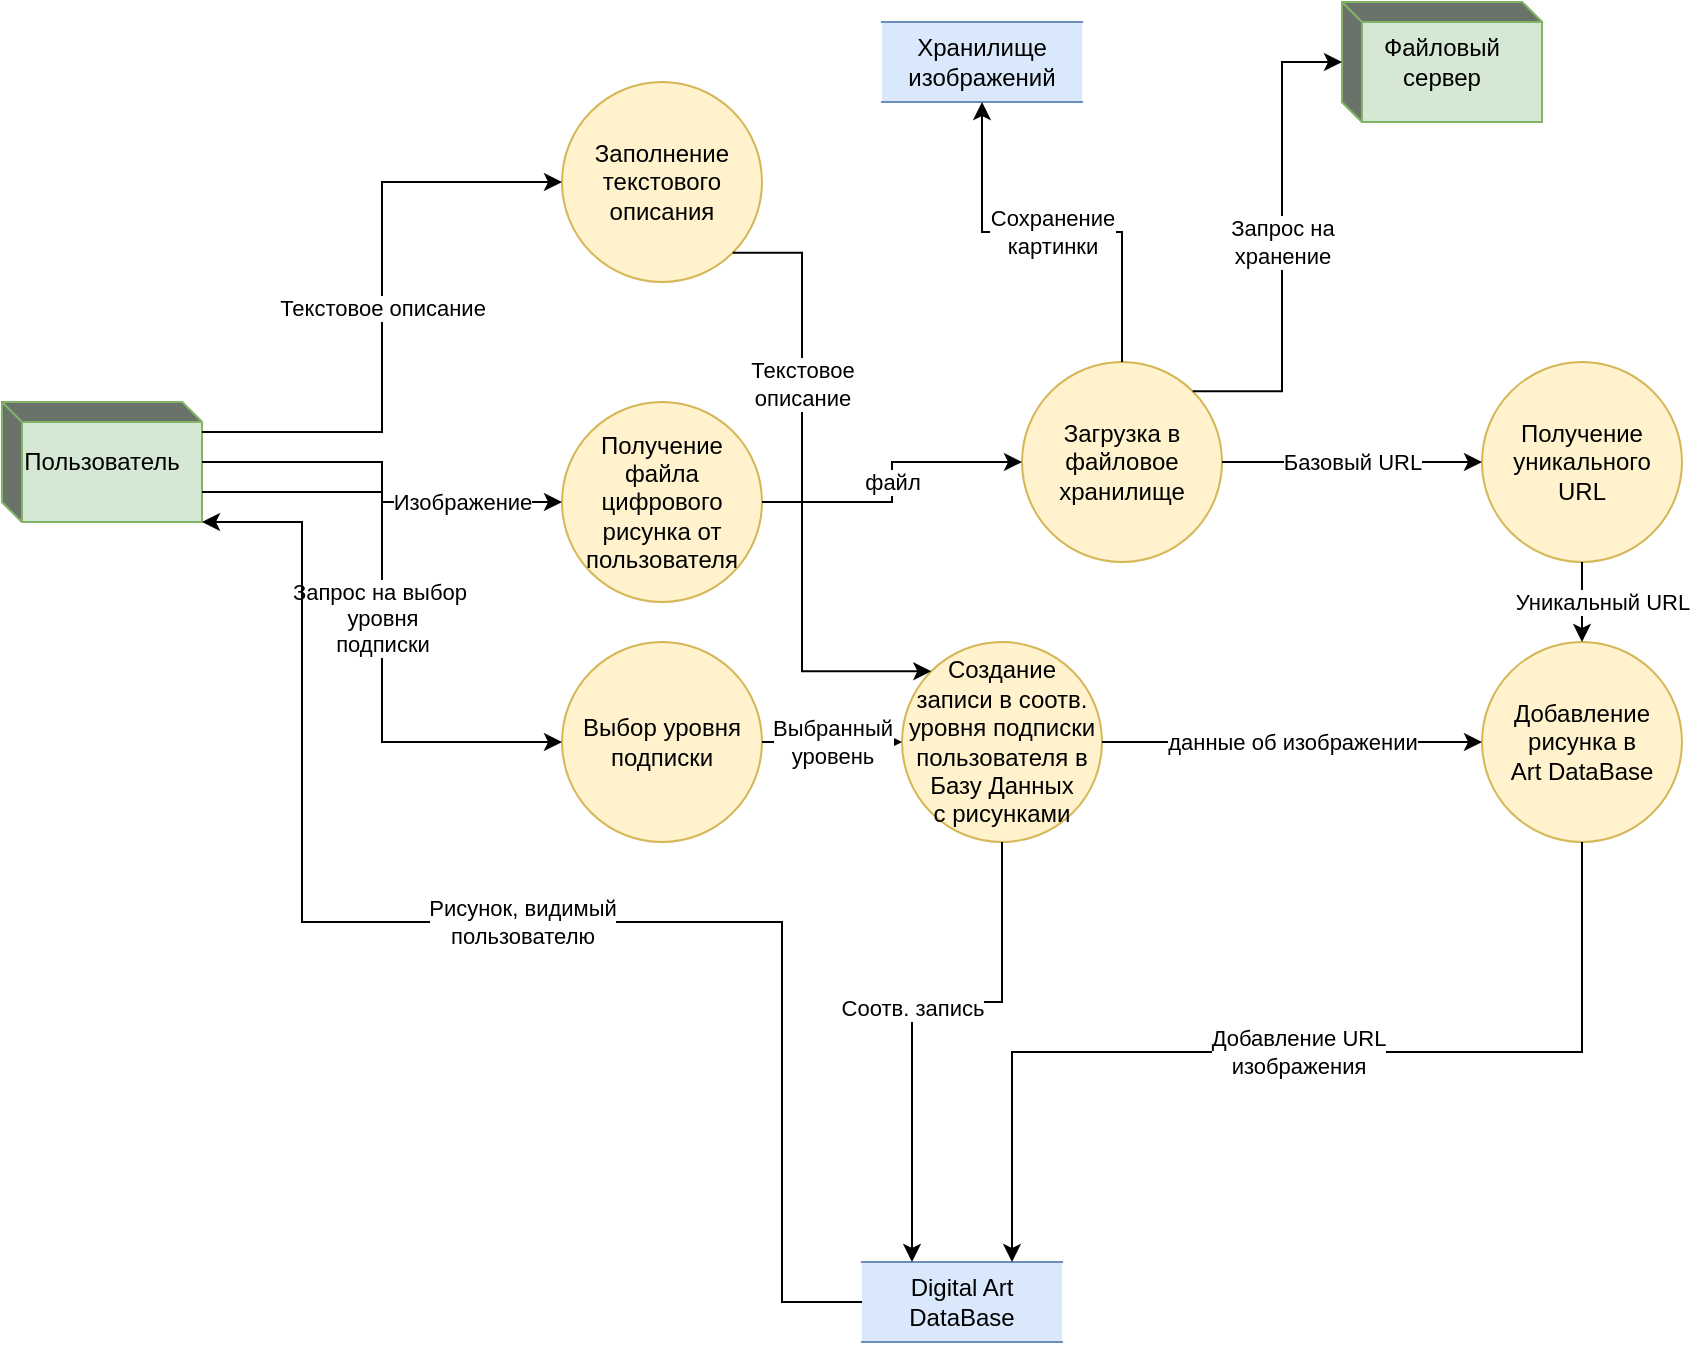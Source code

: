 <mxfile version="27.0.4">
  <diagram id="imageUploadProcess" name="DFD Создание арта">
    <mxGraphModel dx="1465" dy="858" grid="1" gridSize="10" guides="1" tooltips="1" connect="1" arrows="1" fold="1" page="1" pageScale="1" pageWidth="1169" pageHeight="827" math="0" shadow="0">
      <root>
        <mxCell id="0" />
        <mxCell id="1" parent="0" />
        <mxCell id="2" value="Пользователь" style="html=1;dashed=0;whiteSpace=wrap;shape=mxgraph.dfd.externalEntity;fillColor=#d5e8d4;strokeColor=#82b366;" parent="1" vertex="1">
          <mxGeometry x="140" y="270" width="100" height="60" as="geometry" />
        </mxCell>
        <mxCell id="3" value="Файловый&#xa;сервер" style="html=1;dashed=0;whiteSpace=wrap;shape=mxgraph.dfd.externalEntity;fillColor=#d5e8d4;strokeColor=#82b366;" parent="1" vertex="1">
          <mxGeometry x="810" y="70" width="100" height="60" as="geometry" />
        </mxCell>
        <mxCell id="4" value="&lt;div&gt;&lt;span style=&quot;background-color: transparent;&quot;&gt;Заполнение&lt;/span&gt;&lt;/div&gt;текстового&lt;br&gt;описания" style="ellipse;whiteSpace=wrap;html=1;aspect=fixed;fillColor=#fff2cc;strokeColor=#d6b656;" parent="1" vertex="1">
          <mxGeometry x="420" y="110" width="100" height="100" as="geometry" />
        </mxCell>
        <mxCell id="5" value="Получение&lt;br&gt;файла цифрового рисунка от пользователя" style="ellipse;whiteSpace=wrap;html=1;aspect=fixed;fillColor=#fff2cc;strokeColor=#d6b656;" parent="1" vertex="1">
          <mxGeometry x="420" y="270" width="100" height="100" as="geometry" />
        </mxCell>
        <mxCell id="6" value="Загрузка в&lt;br&gt;файловое&lt;br&gt;хранилище" style="ellipse;whiteSpace=wrap;html=1;aspect=fixed;fillColor=#fff2cc;strokeColor=#d6b656;" parent="1" vertex="1">
          <mxGeometry x="650" y="250" width="100" height="100" as="geometry" />
        </mxCell>
        <mxCell id="7" value="Получение&lt;br&gt;уникального&lt;br&gt;URL" style="ellipse;whiteSpace=wrap;html=1;aspect=fixed;fillColor=#fff2cc;strokeColor=#d6b656;" parent="1" vertex="1">
          <mxGeometry x="880" y="250" width="100" height="100" as="geometry" />
        </mxCell>
        <mxCell id="8" value="Выбор уровня&lt;br&gt;подписки" style="ellipse;whiteSpace=wrap;html=1;aspect=fixed;fillColor=#fff2cc;strokeColor=#d6b656;" parent="1" vertex="1">
          <mxGeometry x="420" y="390" width="100" height="100" as="geometry" />
        </mxCell>
        <mxCell id="9" value="Создание&lt;br&gt;записи в соотв. уровня подписки пользователя в&lt;br&gt;Базу Данных&lt;div&gt;с рисунками&lt;/div&gt;" style="ellipse;whiteSpace=wrap;html=1;aspect=fixed;fillColor=#fff2cc;strokeColor=#d6b656;" parent="1" vertex="1">
          <mxGeometry x="590" y="390" width="100" height="100" as="geometry" />
        </mxCell>
        <mxCell id="10" value="Добавление&lt;br&gt;рисунка в&lt;br&gt;Art DataBase" style="ellipse;whiteSpace=wrap;html=1;aspect=fixed;fillColor=#fff2cc;strokeColor=#d6b656;" parent="1" vertex="1">
          <mxGeometry x="880" y="390" width="100" height="100" as="geometry" />
        </mxCell>
        <mxCell id="11" value="Хранилище изображений" style="html=1;dashed=0;whiteSpace=wrap;shape=partialRectangle;right=0;left=0;fillColor=#dae8fc;strokeColor=#6c8ebf;" parent="1" vertex="1">
          <mxGeometry x="580" y="80" width="100" height="40" as="geometry" />
        </mxCell>
        <mxCell id="12" value="Digital Art DataBase" style="html=1;dashed=0;whiteSpace=wrap;shape=partialRectangle;right=0;left=0;fillColor=#dae8fc;strokeColor=#6c8ebf;" parent="1" vertex="1">
          <mxGeometry x="570" y="700" width="100" height="40" as="geometry" />
        </mxCell>
        <mxCell id="13" value="Текстовое описание" style="edgeStyle=orthogonalEdgeStyle;rounded=0;orthogonalLoop=1;jettySize=auto;html=1;exitX=1;exitY=0.25;exitDx=0;exitDy=0;entryX=0;entryY=0.5;entryDx=0;entryDy=0;" parent="1" source="2" target="4" edge="1">
          <mxGeometry relative="1" as="geometry" />
        </mxCell>
        <mxCell id="14" value="Изображение" style="edgeStyle=orthogonalEdgeStyle;rounded=0;orthogonalLoop=1;jettySize=auto;html=1;exitX=1;exitY=0.5;exitDx=0;exitDy=0;entryX=0;entryY=0.5;entryDx=0;entryDy=0;" parent="1" source="2" target="5" edge="1">
          <mxGeometry x="0.5" relative="1" as="geometry">
            <mxPoint as="offset" />
          </mxGeometry>
        </mxCell>
        <mxCell id="15" value="Запрос на выбор&amp;nbsp;&lt;div&gt;уровня&lt;div&gt;подписки&lt;/div&gt;&lt;/div&gt;" style="edgeStyle=orthogonalEdgeStyle;rounded=0;orthogonalLoop=1;jettySize=auto;html=1;exitX=1;exitY=0.75;exitDx=0;exitDy=0;entryX=0;entryY=0.5;entryDx=0;entryDy=0;" parent="1" source="2" target="8" edge="1">
          <mxGeometry relative="1" as="geometry" />
        </mxCell>
        <mxCell id="16" value="файл" style="edgeStyle=orthogonalEdgeStyle;rounded=0;orthogonalLoop=1;jettySize=auto;html=1;exitX=1;exitY=0.5;exitDx=0;exitDy=0;entryX=0;entryY=0.5;entryDx=0;entryDy=0;" parent="1" source="5" target="6" edge="1">
          <mxGeometry relative="1" as="geometry" />
        </mxCell>
        <mxCell id="17" value="Сохранение&#xa;картинки" style="edgeStyle=orthogonalEdgeStyle;rounded=0;orthogonalLoop=1;jettySize=auto;html=1;exitX=0.5;exitY=0;exitDx=0;exitDy=0;entryX=0.5;entryY=1;entryDx=0;entryDy=0;" parent="1" source="6" target="11" edge="1">
          <mxGeometry relative="1" as="geometry" />
        </mxCell>
        <mxCell id="18" value="Запрос на&#xa;хранение" style="edgeStyle=orthogonalEdgeStyle;rounded=0;orthogonalLoop=1;jettySize=auto;html=1;exitX=1;exitY=0;exitDx=0;exitDy=0;entryX=0;entryY=0.5;entryDx=0;entryDy=0;" parent="1" source="6" target="3" edge="1">
          <mxGeometry relative="1" as="geometry" />
        </mxCell>
        <mxCell id="19" value="Базовый URL" style="edgeStyle=orthogonalEdgeStyle;rounded=0;orthogonalLoop=1;jettySize=auto;html=1;exitX=1;exitY=0.5;exitDx=0;exitDy=0;entryX=0;entryY=0.5;entryDx=0;entryDy=0;" parent="1" source="6" target="7" edge="1">
          <mxGeometry relative="1" as="geometry" />
        </mxCell>
        <mxCell id="20" value="Уникальный URL" style="edgeStyle=orthogonalEdgeStyle;rounded=0;orthogonalLoop=1;jettySize=auto;html=1;exitX=0.5;exitY=1;exitDx=0;exitDy=0;entryX=0.5;entryY=0;entryDx=0;entryDy=0;" parent="1" source="7" target="10" edge="1">
          <mxGeometry x="-0.001" y="10" relative="1" as="geometry">
            <Array as="points">
              <mxPoint x="930" y="390" />
              <mxPoint x="930" y="390" />
            </Array>
            <mxPoint as="offset" />
          </mxGeometry>
        </mxCell>
        <mxCell id="21" value="Текстовое&#xa;описание" style="edgeStyle=orthogonalEdgeStyle;rounded=0;orthogonalLoop=1;jettySize=auto;html=1;exitX=1;exitY=1;exitDx=0;exitDy=0;entryX=0;entryY=0;entryDx=0;entryDy=0;" parent="1" source="4" target="9" edge="1">
          <mxGeometry x="-0.357" relative="1" as="geometry">
            <Array as="points">
              <mxPoint x="505" y="195" />
              <mxPoint x="540" y="195" />
              <mxPoint x="540" y="405" />
            </Array>
            <mxPoint y="1" as="offset" />
          </mxGeometry>
        </mxCell>
        <mxCell id="22" value="Выбранный&lt;br&gt;уровень" style="edgeStyle=orthogonalEdgeStyle;rounded=0;orthogonalLoop=1;jettySize=auto;html=1;exitX=1;exitY=0.5;exitDx=0;exitDy=0;entryX=0;entryY=0.5;entryDx=0;entryDy=0;" parent="1" source="8" target="9" edge="1">
          <mxGeometry relative="1" as="geometry" />
        </mxCell>
        <mxCell id="23" value="данные об изображении" style="edgeStyle=orthogonalEdgeStyle;rounded=0;orthogonalLoop=1;jettySize=auto;html=1;exitX=1;exitY=0.5;exitDx=0;exitDy=0;entryX=0;entryY=0.5;entryDx=0;entryDy=0;" parent="1" source="9" target="10" edge="1">
          <mxGeometry relative="1" as="geometry" />
        </mxCell>
        <mxCell id="24" value="Соотв. запись" style="edgeStyle=orthogonalEdgeStyle;rounded=0;orthogonalLoop=1;jettySize=auto;html=1;exitX=0.5;exitY=1;exitDx=0;exitDy=0;entryX=0.25;entryY=0;entryDx=0;entryDy=0;" parent="1" source="9" target="12" edge="1">
          <mxGeometry relative="1" as="geometry">
            <Array as="points">
              <mxPoint x="640" y="570" />
              <mxPoint x="595" y="570" />
            </Array>
          </mxGeometry>
        </mxCell>
        <mxCell id="25" value="Добавление URL&lt;br&gt;изображения" style="edgeStyle=orthogonalEdgeStyle;rounded=0;orthogonalLoop=1;jettySize=auto;html=1;exitX=0.5;exitY=1;exitDx=0;exitDy=0;entryX=0.75;entryY=0;entryDx=0;entryDy=0;" parent="1" source="10" target="12" edge="1">
          <mxGeometry relative="1" as="geometry" />
        </mxCell>
        <mxCell id="26" value="Рисунок, видимый&lt;div&gt;пользователю&lt;/div&gt;" style="edgeStyle=orthogonalEdgeStyle;rounded=0;orthogonalLoop=1;jettySize=auto;html=1;exitX=0;exitY=0.5;exitDx=0;exitDy=0;" parent="1" source="12" target="2" edge="1">
          <mxGeometry relative="1" as="geometry">
            <Array as="points">
              <mxPoint x="530" y="720" />
              <mxPoint x="530" y="530" />
              <mxPoint x="290" y="530" />
              <mxPoint x="290" y="330" />
            </Array>
          </mxGeometry>
        </mxCell>
      </root>
    </mxGraphModel>
  </diagram>
</mxfile>
